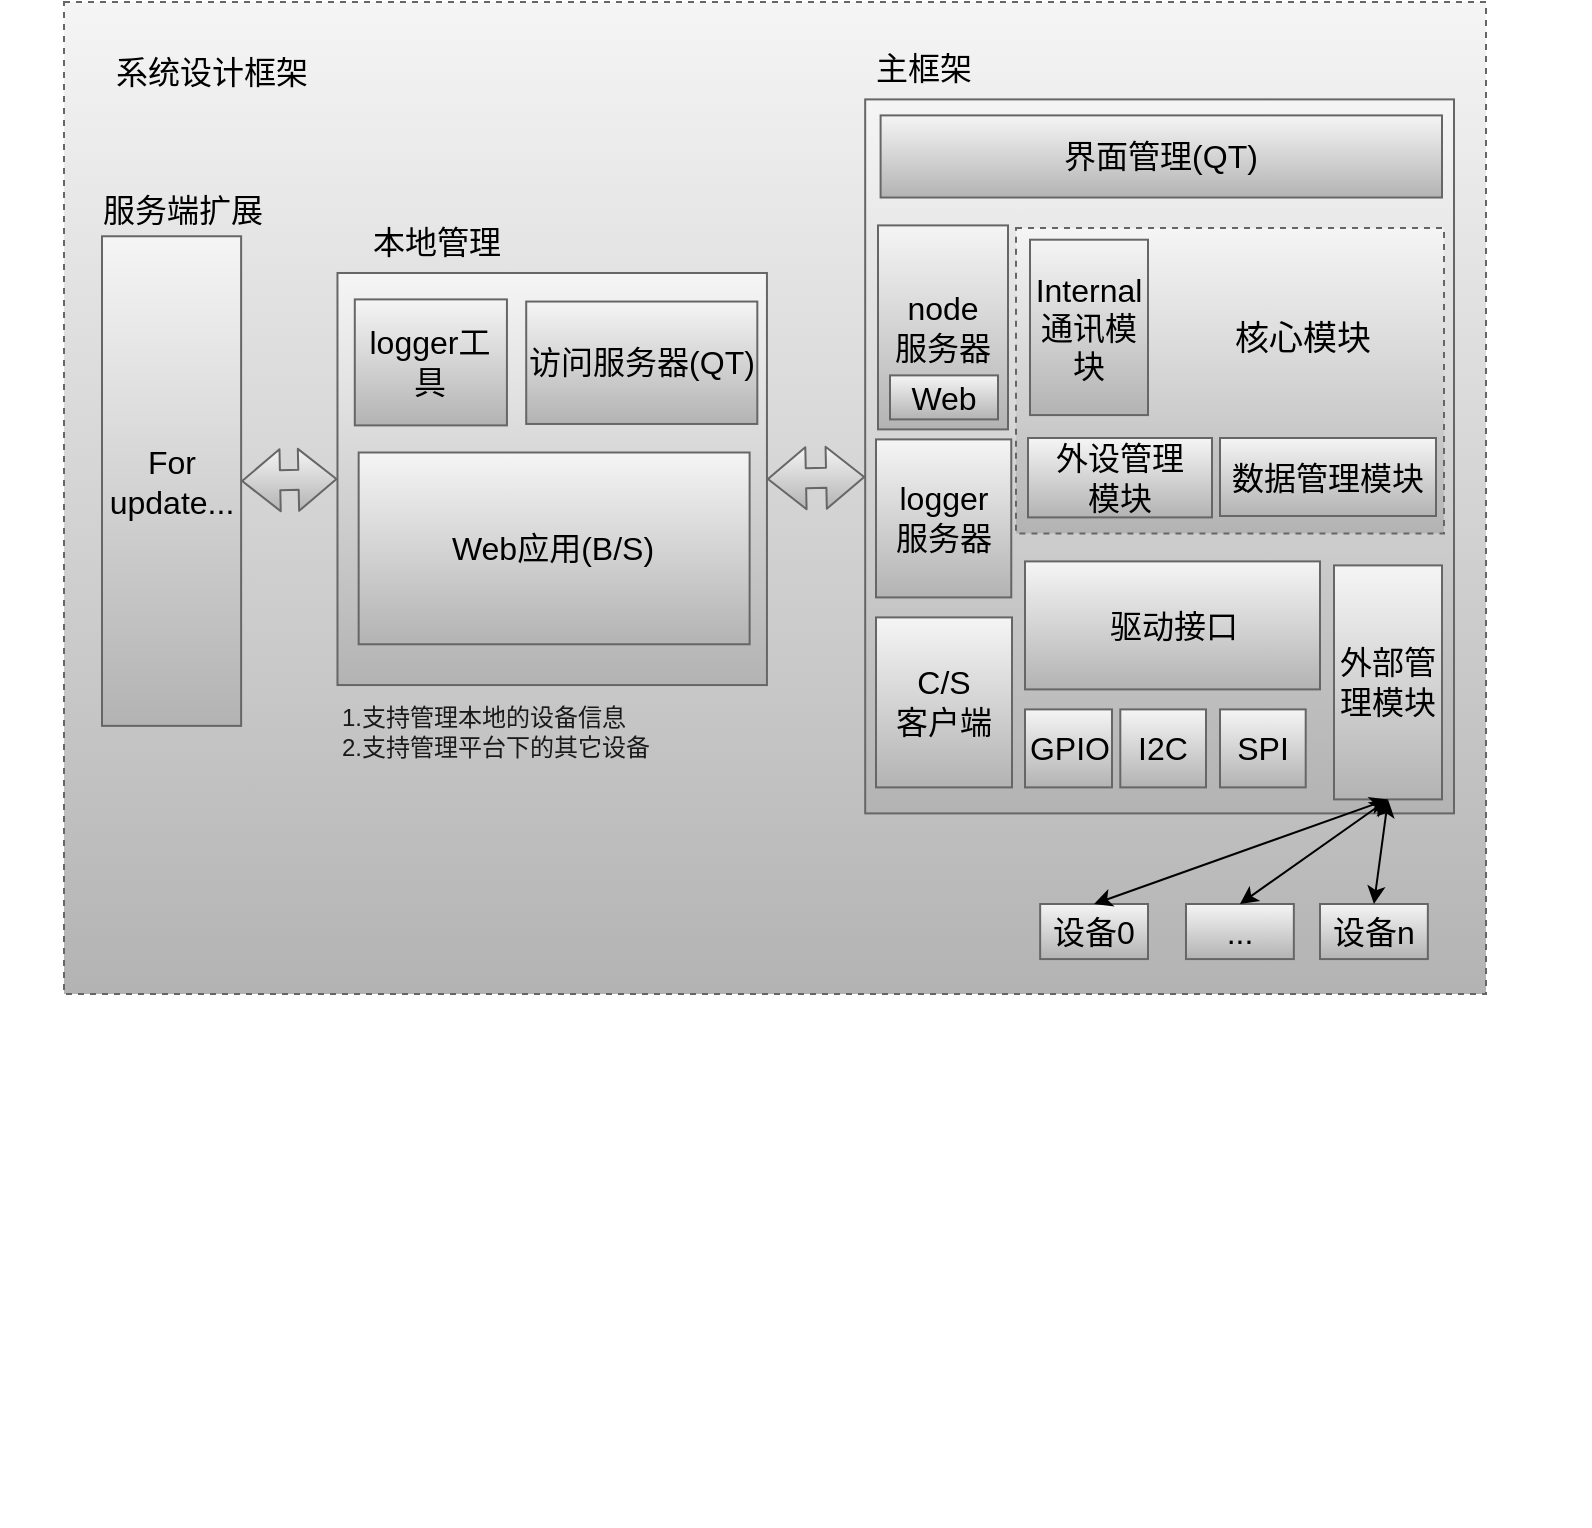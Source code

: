 <mxfile>
    <diagram id="THwRe8l1qz1Dv6zU9-bd" name="主框架">
        <mxGraphModel dx="1088" dy="516" grid="0" gridSize="10" guides="1" tooltips="1" connect="1" arrows="1" fold="1" page="1" pageScale="1" pageWidth="850" pageHeight="1100" math="0" shadow="0">
            <root>
                <mxCell id="0"/>
                <mxCell id="1" parent="0"/>
                <mxCell id="67" value="" style="group;movable=0;resizable=0;rotatable=0;deletable=0;editable=0;connectable=0;" parent="1" vertex="1" connectable="0">
                    <mxGeometry x="31" y="179" width="795" height="612" as="geometry"/>
                </mxCell>
                <mxCell id="160" value="" style="rounded=0;whiteSpace=wrap;html=1;fontSize=16;dashed=1;align=left;fillColor=#f5f5f5;strokeColor=#666666;gradientColor=#b3b3b3;movable=1;resizable=1;rotatable=1;deletable=1;editable=1;connectable=1;" vertex="1" parent="1">
                    <mxGeometry x="63" y="29" width="711" height="496" as="geometry"/>
                </mxCell>
                <mxCell id="161" value="" style="rounded=0;whiteSpace=wrap;html=1;fontSize=16;fillColor=#f5f5f5;gradientColor=#b3b3b3;strokeColor=#666666;fontColor=#000000;" vertex="1" parent="1">
                    <mxGeometry x="463.59" y="77.7" width="294.41" height="357" as="geometry"/>
                </mxCell>
                <mxCell id="162" value="&lt;br&gt;&lt;br&gt;" style="rounded=0;whiteSpace=wrap;html=1;fontSize=16;fillColor=#f5f5f5;gradientColor=#b3b3b3;strokeColor=#666666;fontColor=#000000;" vertex="1" parent="1">
                    <mxGeometry x="199.736" y="164.497" width="214.74" height="206.04" as="geometry"/>
                </mxCell>
                <mxCell id="163" value="访问服务器(QT)" style="rounded=0;whiteSpace=wrap;html=1;fontSize=16;fillColor=#f5f5f5;gradientColor=#b3b3b3;strokeColor=#666666;fontColor=#000000;" vertex="1" parent="1">
                    <mxGeometry x="294.107" y="178.777" width="115.555" height="61.2" as="geometry"/>
                </mxCell>
                <mxCell id="164" value="Web应用(B/S)" style="rounded=0;whiteSpace=wrap;html=1;fontSize=16;fillColor=#f5f5f5;gradientColor=#b3b3b3;strokeColor=#666666;fontColor=#000000;" vertex="1" parent="1">
                    <mxGeometry x="210.329" y="254.257" width="195.481" height="95.88" as="geometry"/>
                </mxCell>
                <mxCell id="165" value="本地管理" style="text;html=1;fillColor=none;align=center;verticalAlign=middle;whiteSpace=wrap;rounded=0;fontSize=16;fontColor=#000000;" vertex="1" parent="1">
                    <mxGeometry x="205.514" y="133.897" width="86.667" height="30.6" as="geometry"/>
                </mxCell>
                <mxCell id="166" value="" style="shape=flexArrow;endArrow=classic;startArrow=classic;html=1;exitX=1;exitY=0.5;exitDx=0;exitDy=0;fillColor=#f5f5f5;gradientColor=#b3b3b3;strokeColor=#666666;fontColor=#000000;" edge="1" parent="1" source="162">
                    <mxGeometry width="100" height="100" relative="1" as="geometry">
                        <mxPoint x="463.592" y="256.3" as="sourcePoint"/>
                        <mxPoint x="463.592" y="266.5" as="targetPoint"/>
                    </mxGeometry>
                </mxCell>
                <mxCell id="167" value="界面管理(QT)" style="rounded=0;whiteSpace=wrap;html=1;fontSize=16;fillColor=#f5f5f5;gradientColor=#b3b3b3;strokeColor=#666666;fontColor=#000000;" vertex="1" parent="1">
                    <mxGeometry x="471.3" y="85.7" width="280.7" height="41.06" as="geometry"/>
                </mxCell>
                <mxCell id="168" value="驱动接口" style="rounded=0;whiteSpace=wrap;html=1;fontSize=16;fillColor=#f5f5f5;gradientColor=#b3b3b3;strokeColor=#666666;fontColor=#000000;" vertex="1" parent="1">
                    <mxGeometry x="543.5" y="308.7" width="147.5" height="64" as="geometry"/>
                </mxCell>
                <mxCell id="169" value="外部管理模块" style="rounded=0;whiteSpace=wrap;html=1;fontSize=16;fillColor=#f5f5f5;gradientColor=#b3b3b3;strokeColor=#666666;fontColor=#000000;" vertex="1" parent="1">
                    <mxGeometry x="698" y="310.7" width="54" height="117" as="geometry"/>
                </mxCell>
                <mxCell id="170" value="主框架" style="text;html=1;fillColor=none;align=center;verticalAlign=middle;whiteSpace=wrap;rounded=0;fontSize=16;fontColor=#000000;" vertex="1" parent="1">
                    <mxGeometry x="463.592" y="47.1" width="57.778" height="30.6" as="geometry"/>
                </mxCell>
                <mxCell id="171" value="设备0" style="rounded=0;whiteSpace=wrap;html=1;fontSize=16;fillColor=#f5f5f5;gradientColor=#b3b3b3;strokeColor=#666666;fontColor=#000000;" vertex="1" parent="1">
                    <mxGeometry x="551.076" y="480.001" width="53.926" height="27.54" as="geometry"/>
                </mxCell>
                <mxCell id="172" value="For update..." style="rounded=0;whiteSpace=wrap;html=1;fontSize=16;fillColor=#f5f5f5;gradientColor=#b3b3b3;strokeColor=#666666;fontColor=#000000;" vertex="1" parent="1">
                    <mxGeometry x="82.0" y="146.133" width="69.56" height="244.8" as="geometry"/>
                </mxCell>
                <mxCell id="173" value="服务端扩展" style="text;html=1;fillColor=none;align=center;verticalAlign=middle;whiteSpace=wrap;rounded=0;fontSize=16;fontColor=#000000;" vertex="1" parent="1">
                    <mxGeometry x="79.44" y="117.618" width="86.667" height="30.6" as="geometry"/>
                </mxCell>
                <mxCell id="174" value="" style="shape=flexArrow;endArrow=classic;startArrow=classic;html=1;fontSize=16;exitX=1;exitY=0.5;exitDx=0;exitDy=0;entryX=0;entryY=0.5;entryDx=0;entryDy=0;fillColor=#f5f5f5;gradientColor=#b3b3b3;strokeColor=#666666;fontColor=#000000;" edge="1" parent="1" source="172" target="162">
                    <mxGeometry width="100" height="100" relative="1" as="geometry">
                        <mxPoint x="410.625" y="315.457" as="sourcePoint"/>
                        <mxPoint x="506.921" y="213.457" as="targetPoint"/>
                    </mxGeometry>
                </mxCell>
                <mxCell id="175" value="系统设计框架" style="text;html=1;fillColor=none;align=center;verticalAlign=middle;whiteSpace=wrap;rounded=0;dashed=1;fontSize=16;fontColor=#000000;" vertex="1" parent="1">
                    <mxGeometry x="79.44" y="48.811" width="115.555" height="30.6" as="geometry"/>
                </mxCell>
                <mxCell id="176" value="logger工具" style="rounded=0;whiteSpace=wrap;html=1;fontSize=16;fillColor=#f5f5f5;gradientColor=#b3b3b3;strokeColor=#666666;fontColor=#000000;" vertex="1" parent="1">
                    <mxGeometry x="208.4" y="177.7" width="76.07" height="63" as="geometry"/>
                </mxCell>
                <mxCell id="177" value="1.支持管理本地的设备信息&lt;br&gt;2.支持管理平台下的其它设备" style="text;html=1;align=left;verticalAlign=middle;whiteSpace=wrap;rounded=0;fontColor=#1A1A1A;" vertex="1" parent="1">
                    <mxGeometry x="199.736" y="378.697" width="219.555" height="30.6" as="geometry"/>
                </mxCell>
                <mxCell id="178" value="..." style="rounded=0;whiteSpace=wrap;html=1;fontSize=16;fillColor=#f5f5f5;gradientColor=#b3b3b3;strokeColor=#666666;fontColor=#000000;" vertex="1" parent="1">
                    <mxGeometry x="623.997" y="480.001" width="53.926" height="27.54" as="geometry"/>
                </mxCell>
                <mxCell id="179" value="设备n" style="rounded=0;whiteSpace=wrap;html=1;fontSize=16;fillColor=#f5f5f5;gradientColor=#b3b3b3;strokeColor=#666666;fontColor=#000000;" vertex="1" parent="1">
                    <mxGeometry x="690.998" y="480.001" width="53.926" height="27.54" as="geometry"/>
                </mxCell>
                <mxCell id="180" value="" style="endArrow=classic;startArrow=classic;html=1;fontColor=#000000;strokeColor=#000000;entryX=0.5;entryY=1;entryDx=0;entryDy=0;exitX=0.5;exitY=0;exitDx=0;exitDy=0;" edge="1" parent="1" source="171" target="169">
                    <mxGeometry width="50" height="50" relative="1" as="geometry">
                        <mxPoint x="425.073" y="536.8" as="sourcePoint"/>
                        <mxPoint x="473.222" y="485.8" as="targetPoint"/>
                    </mxGeometry>
                </mxCell>
                <mxCell id="181" value="" style="endArrow=classic;startArrow=classic;html=1;fontColor=#000000;strokeColor=#000000;entryX=0.5;entryY=1;entryDx=0;entryDy=0;exitX=0.5;exitY=0;exitDx=0;exitDy=0;" edge="1" parent="1" source="179" target="169">
                    <mxGeometry width="50" height="50" relative="1" as="geometry">
                        <mxPoint x="434.703" y="547" as="sourcePoint"/>
                        <mxPoint x="521.37" y="470.5" as="targetPoint"/>
                    </mxGeometry>
                </mxCell>
                <mxCell id="182" value="" style="endArrow=classic;startArrow=classic;html=1;fontColor=#000000;strokeColor=#000000;entryX=0.5;entryY=1;entryDx=0;entryDy=0;exitX=0.5;exitY=0;exitDx=0;exitDy=0;" edge="1" parent="1" source="178" target="169">
                    <mxGeometry width="50" height="50" relative="1" as="geometry">
                        <mxPoint x="497.296" y="297.1" as="sourcePoint"/>
                        <mxPoint x="545.444" y="246.1" as="targetPoint"/>
                    </mxGeometry>
                </mxCell>
                <mxCell id="183" value="node&lt;br&gt;服务器" style="rounded=0;whiteSpace=wrap;html=1;fontSize=16;fillColor=#f5f5f5;gradientColor=#b3b3b3;strokeColor=#666666;fontColor=#000000;" vertex="1" parent="1">
                    <mxGeometry x="470" y="140.7" width="65" height="102" as="geometry"/>
                </mxCell>
                <mxCell id="184" value="C/S&lt;br&gt;客户端" style="rounded=0;whiteSpace=wrap;html=1;fontSize=16;fillColor=#f5f5f5;gradientColor=#b3b3b3;strokeColor=#666666;fontColor=#000000;" vertex="1" parent="1">
                    <mxGeometry x="469" y="336.7" width="68" height="85" as="geometry"/>
                </mxCell>
                <mxCell id="185" value="" style="rounded=0;whiteSpace=wrap;html=1;fontSize=16;fillColor=#f5f5f5;gradientColor=#b3b3b3;strokeColor=#666666;fontColor=#000000;dashed=1;" vertex="1" parent="1">
                    <mxGeometry x="539" y="141.98" width="214" height="152.72" as="geometry"/>
                </mxCell>
                <mxCell id="186" value="Internal通讯模块" style="rounded=0;whiteSpace=wrap;html=1;fontSize=16;fillColor=#f5f5f5;gradientColor=#b3b3b3;strokeColor=#666666;fontColor=#000000;" vertex="1" parent="1">
                    <mxGeometry x="546" y="147.85" width="59" height="87.7" as="geometry"/>
                </mxCell>
                <mxCell id="187" value="Web" style="rounded=0;whiteSpace=wrap;html=1;fontSize=16;fillColor=#f5f5f5;gradientColor=#b3b3b3;strokeColor=#666666;fontColor=#000000;" vertex="1" parent="1">
                    <mxGeometry x="476" y="215.7" width="54" height="22" as="geometry"/>
                </mxCell>
                <mxCell id="188" value="外设管理&lt;br&gt;模块" style="rounded=0;whiteSpace=wrap;html=1;fontSize=16;fillColor=#f5f5f5;gradientColor=#b3b3b3;strokeColor=#666666;fontColor=#000000;" vertex="1" parent="1">
                    <mxGeometry x="545" y="247" width="92" height="39.7" as="geometry"/>
                </mxCell>
                <mxCell id="189" value="核心模块" style="text;html=1;strokeColor=none;fillColor=none;align=center;verticalAlign=middle;whiteSpace=wrap;rounded=0;dashed=1;fontSize=17;" vertex="1" parent="1">
                    <mxGeometry x="637" y="186.0" width="91" height="24" as="geometry"/>
                </mxCell>
                <mxCell id="190" value="logger&lt;br&gt;服务器" style="rounded=0;whiteSpace=wrap;html=1;fontSize=16;fillColor=#f5f5f5;gradientColor=#b3b3b3;strokeColor=#666666;fontColor=#000000;" vertex="1" parent="1">
                    <mxGeometry x="469" y="247.7" width="67.63" height="79.01" as="geometry"/>
                </mxCell>
                <mxCell id="191" value="数据管理模块" style="rounded=0;whiteSpace=wrap;html=1;fontSize=16;fillColor=#f5f5f5;gradientColor=#b3b3b3;strokeColor=#666666;fontColor=#000000;" vertex="1" parent="1">
                    <mxGeometry x="641" y="247" width="108" height="39" as="geometry"/>
                </mxCell>
                <mxCell id="192" value="GPIO" style="rounded=0;whiteSpace=wrap;html=1;fontSize=16;fillColor=#f5f5f5;gradientColor=#b3b3b3;strokeColor=#666666;fontColor=#000000;" vertex="1" parent="1">
                    <mxGeometry x="543.5" y="382.7" width="43.5" height="39" as="geometry"/>
                </mxCell>
                <mxCell id="193" value="I2C" style="rounded=0;whiteSpace=wrap;html=1;fontSize=16;fillColor=#f5f5f5;gradientColor=#b3b3b3;strokeColor=#666666;fontColor=#000000;" vertex="1" parent="1">
                    <mxGeometry x="591.15" y="382.7" width="42.85" height="39" as="geometry"/>
                </mxCell>
                <mxCell id="194" value="SPI" style="rounded=0;whiteSpace=wrap;html=1;fontSize=16;fillColor=#f5f5f5;gradientColor=#b3b3b3;strokeColor=#666666;fontColor=#000000;" vertex="1" parent="1">
                    <mxGeometry x="641" y="382.7" width="42.85" height="39" as="geometry"/>
                </mxCell>
            </root>
        </mxGraphModel>
    </diagram>
    <diagram id="ACrNAbauUmubVH4ldrk3" name="通讯模型">
        <mxGraphModel dx="958" dy="722" grid="0" gridSize="10" guides="1" tooltips="1" connect="1" arrows="1" fold="1" page="1" pageScale="1" pageWidth="850" pageHeight="1100" math="0" shadow="0">
            <root>
                <mxCell id="6MT6xcnZ7tGKdglzYl4U-0"/>
                <mxCell id="6MT6xcnZ7tGKdglzYl4U-1" parent="6MT6xcnZ7tGKdglzYl4U-0"/>
                <mxCell id="6MT6xcnZ7tGKdglzYl4U-2" value="" style="endArrow=none;html=1;" parent="6MT6xcnZ7tGKdglzYl4U-1" edge="1">
                    <mxGeometry width="50" height="50" relative="1" as="geometry">
                        <mxPoint x="110" y="440" as="sourcePoint"/>
                        <mxPoint x="110" y="280" as="targetPoint"/>
                    </mxGeometry>
                </mxCell>
                <mxCell id="6MT6xcnZ7tGKdglzYl4U-3" value="" style="endArrow=none;html=1;" parent="6MT6xcnZ7tGKdglzYl4U-1" edge="1">
                    <mxGeometry width="50" height="50" relative="1" as="geometry">
                        <mxPoint x="230" y="440" as="sourcePoint"/>
                        <mxPoint x="230" y="280" as="targetPoint"/>
                    </mxGeometry>
                </mxCell>
                <mxCell id="6MT6xcnZ7tGKdglzYl4U-4" value="" style="endArrow=classic;html=1;" parent="6MT6xcnZ7tGKdglzYl4U-1" edge="1">
                    <mxGeometry width="50" height="50" relative="1" as="geometry">
                        <mxPoint x="110" y="320" as="sourcePoint"/>
                        <mxPoint x="230" y="320" as="targetPoint"/>
                    </mxGeometry>
                </mxCell>
                <mxCell id="6MT6xcnZ7tGKdglzYl4U-5" value="sessid=0, ACK=0" style="text;html=1;strokeColor=none;fillColor=none;align=center;verticalAlign=middle;whiteSpace=wrap;rounded=0;" parent="6MT6xcnZ7tGKdglzYl4U-1" vertex="1">
                    <mxGeometry x="130" y="280" width="80" height="30" as="geometry"/>
                </mxCell>
                <mxCell id="6MT6xcnZ7tGKdglzYl4U-7" value="客户端" style="text;html=1;strokeColor=none;fillColor=none;align=center;verticalAlign=middle;whiteSpace=wrap;rounded=0;" parent="6MT6xcnZ7tGKdglzYl4U-1" vertex="1">
                    <mxGeometry x="40" y="240" width="130" height="30" as="geometry"/>
                </mxCell>
                <mxCell id="6MT6xcnZ7tGKdglzYl4U-8" value="服务器" style="text;html=1;strokeColor=none;fillColor=none;align=center;verticalAlign=middle;whiteSpace=wrap;rounded=0;" parent="6MT6xcnZ7tGKdglzYl4U-1" vertex="1">
                    <mxGeometry x="170" y="240" width="120" height="30" as="geometry"/>
                </mxCell>
                <mxCell id="6MT6xcnZ7tGKdglzYl4U-9" value="" style="endArrow=none;html=1;startArrow=classic;startFill=1;endFill=0;" parent="6MT6xcnZ7tGKdglzYl4U-1" edge="1">
                    <mxGeometry width="50" height="50" relative="1" as="geometry">
                        <mxPoint x="110" y="370" as="sourcePoint"/>
                        <mxPoint x="230" y="370" as="targetPoint"/>
                    </mxGeometry>
                </mxCell>
                <mxCell id="6MT6xcnZ7tGKdglzYl4U-11" value="&lt;h1&gt;通讯模型&lt;/h1&gt;&lt;div&gt;1.对于TCP协议因为有协议层保证，可以确定有效连接，不过基于串口连接，从硬件层面无法判断有效连接，所以增加session_id来判断连接，不过对于TCP因为考虑统一性问题，也执行相同接口.&lt;/div&gt;&lt;div&gt;2.对于整个连接要有周期性的心跳检测连接性以及超时断开连接(定义为5s未收到数据)&lt;/div&gt;&lt;div&gt;3.重发机制，如果未收到ack，则进行重发(100ms)&lt;/div&gt;&lt;div&gt;4.协议格式详细看文档说明&lt;/div&gt;&lt;div&gt;&lt;br&gt;&lt;/div&gt;" style="text;html=1;strokeColor=none;fillColor=none;spacing=5;spacingTop=-20;whiteSpace=wrap;overflow=hidden;rounded=0;" parent="6MT6xcnZ7tGKdglzYl4U-1" vertex="1">
                    <mxGeometry x="30" y="20" width="340" height="150" as="geometry"/>
                </mxCell>
                <mxCell id="6MT6xcnZ7tGKdglzYl4U-13" value="sessid=非0值, ACK=1" style="text;html=1;strokeColor=none;fillColor=none;align=center;verticalAlign=middle;whiteSpace=wrap;rounded=0;" parent="6MT6xcnZ7tGKdglzYl4U-1" vertex="1">
                    <mxGeometry x="130" y="340" width="80" height="30" as="geometry"/>
                </mxCell>
                <mxCell id="6MT6xcnZ7tGKdglzYl4U-15" value="disconnect" style="text;html=1;strokeColor=none;fillColor=none;align=center;verticalAlign=middle;whiteSpace=wrap;rounded=0;" parent="6MT6xcnZ7tGKdglzYl4U-1" vertex="1">
                    <mxGeometry x="40" y="300" width="60" height="30" as="geometry"/>
                </mxCell>
                <mxCell id="6MT6xcnZ7tGKdglzYl4U-16" value="disconnect" style="text;html=1;strokeColor=none;fillColor=none;align=center;verticalAlign=middle;whiteSpace=wrap;rounded=0;" parent="6MT6xcnZ7tGKdglzYl4U-1" vertex="1">
                    <mxGeometry x="240" y="310" width="60" height="30" as="geometry"/>
                </mxCell>
                <mxCell id="6MT6xcnZ7tGKdglzYl4U-17" value="connect" style="text;html=1;strokeColor=none;fillColor=none;align=center;verticalAlign=middle;whiteSpace=wrap;rounded=0;" parent="6MT6xcnZ7tGKdglzYl4U-1" vertex="1">
                    <mxGeometry x="240" y="340" width="60" height="30" as="geometry"/>
                </mxCell>
                <mxCell id="6MT6xcnZ7tGKdglzYl4U-18" value="connect" style="text;html=1;strokeColor=none;fillColor=none;align=center;verticalAlign=middle;whiteSpace=wrap;rounded=0;" parent="6MT6xcnZ7tGKdglzYl4U-1" vertex="1">
                    <mxGeometry x="40" y="380" width="60" height="30" as="geometry"/>
                </mxCell>
                <mxCell id="6MT6xcnZ7tGKdglzYl4U-19" value="" style="endArrow=classic;html=1;" parent="6MT6xcnZ7tGKdglzYl4U-1" edge="1">
                    <mxGeometry width="50" height="50" relative="1" as="geometry">
                        <mxPoint x="110" y="420" as="sourcePoint"/>
                        <mxPoint x="230" y="420" as="targetPoint"/>
                    </mxGeometry>
                </mxCell>
                <mxCell id="6MT6xcnZ7tGKdglzYl4U-21" value="HeartBeats" style="text;html=1;strokeColor=none;fillColor=none;align=center;verticalAlign=middle;whiteSpace=wrap;rounded=0;" parent="6MT6xcnZ7tGKdglzYl4U-1" vertex="1">
                    <mxGeometry x="140" y="390" width="60" height="30" as="geometry"/>
                </mxCell>
                <mxCell id="6MT6xcnZ7tGKdglzYl4U-22" value="建立连接过程" style="text;html=1;strokeColor=none;fillColor=none;align=center;verticalAlign=middle;whiteSpace=wrap;rounded=0;" parent="6MT6xcnZ7tGKdglzYl4U-1" vertex="1">
                    <mxGeometry x="40" y="190" width="80" height="30" as="geometry"/>
                </mxCell>
            </root>
        </mxGraphModel>
    </diagram>
    <diagram id="Ky74j_L9Zw_42Eufgts8" name="web工作模型">
        <mxGraphModel dx="958" dy="722" grid="1" gridSize="10" guides="1" tooltips="1" connect="1" arrows="1" fold="1" page="1" pageScale="1" pageWidth="850" pageHeight="1100" math="0" shadow="0">
            <root>
                <mxCell id="yHW17IqysUY0wl2Y41b0-0"/>
                <mxCell id="yHW17IqysUY0wl2Y41b0-1" parent="yHW17IqysUY0wl2Y41b0-0"/>
                <mxCell id="Qnr-Zf2ar3ZeyyXNIGNR-0" value="" style="endArrow=none;html=1;" edge="1" parent="yHW17IqysUY0wl2Y41b0-1">
                    <mxGeometry width="50" height="50" relative="1" as="geometry">
                        <mxPoint x="119.5" y="680" as="sourcePoint"/>
                        <mxPoint x="119.5" y="250" as="targetPoint"/>
                    </mxGeometry>
                </mxCell>
                <mxCell id="Qnr-Zf2ar3ZeyyXNIGNR-1" value="" style="endArrow=none;html=1;" edge="1" parent="yHW17IqysUY0wl2Y41b0-1">
                    <mxGeometry width="50" height="50" relative="1" as="geometry">
                        <mxPoint x="280" y="680" as="sourcePoint"/>
                        <mxPoint x="280" y="250" as="targetPoint"/>
                    </mxGeometry>
                </mxCell>
                <mxCell id="Qnr-Zf2ar3ZeyyXNIGNR-4" value="浏览器" style="text;html=1;strokeColor=none;fillColor=none;align=center;verticalAlign=middle;whiteSpace=wrap;rounded=0;" vertex="1" parent="yHW17IqysUY0wl2Y41b0-1">
                    <mxGeometry x="90" y="210" width="60" height="30" as="geometry"/>
                </mxCell>
                <mxCell id="Qnr-Zf2ar3ZeyyXNIGNR-5" value="node服务器" style="text;html=1;strokeColor=none;fillColor=none;align=center;verticalAlign=middle;whiteSpace=wrap;rounded=0;" vertex="1" parent="yHW17IqysUY0wl2Y41b0-1">
                    <mxGeometry x="240" y="210" width="80" height="30" as="geometry"/>
                </mxCell>
                <mxCell id="Qnr-Zf2ar3ZeyyXNIGNR-14" value="TCP连接" style="text;html=1;strokeColor=none;fillColor=none;align=center;verticalAlign=middle;whiteSpace=wrap;rounded=0;" vertex="1" parent="yHW17IqysUY0wl2Y41b0-1">
                    <mxGeometry x="320" y="180" width="60" height="20" as="geometry"/>
                </mxCell>
                <mxCell id="Qnr-Zf2ar3ZeyyXNIGNR-15" value="" style="endArrow=none;html=1;" edge="1" parent="yHW17IqysUY0wl2Y41b0-1">
                    <mxGeometry width="50" height="50" relative="1" as="geometry">
                        <mxPoint x="440" y="680" as="sourcePoint"/>
                        <mxPoint x="440" y="250" as="targetPoint"/>
                    </mxGeometry>
                </mxCell>
                <mxCell id="Qnr-Zf2ar3ZeyyXNIGNR-16" value="主控程序(基于asio实现的tcp服务器)" style="text;html=1;strokeColor=none;fillColor=none;align=center;verticalAlign=middle;whiteSpace=wrap;rounded=0;" vertex="1" parent="yHW17IqysUY0wl2Y41b0-1">
                    <mxGeometry x="400" y="210" width="120" height="30" as="geometry"/>
                </mxCell>
                <mxCell id="Qnr-Zf2ar3ZeyyXNIGNR-17" value="基于http协议的网络通讯" style="text;html=1;strokeColor=none;fillColor=none;align=center;verticalAlign=middle;whiteSpace=wrap;rounded=0;" vertex="1" parent="yHW17IqysUY0wl2Y41b0-1">
                    <mxGeometry x="150" y="165" width="90" height="45" as="geometry"/>
                </mxCell>
                <mxCell id="Qnr-Zf2ar3ZeyyXNIGNR-18" value="" style="endArrow=classic;html=1;" edge="1" parent="yHW17IqysUY0wl2Y41b0-1">
                    <mxGeometry width="50" height="50" relative="1" as="geometry">
                        <mxPoint x="120" y="300" as="sourcePoint"/>
                        <mxPoint x="280" y="300" as="targetPoint"/>
                    </mxGeometry>
                </mxCell>
                <mxCell id="Qnr-Zf2ar3ZeyyXNIGNR-19" value="发起页面请求(html, js, css)" style="edgeLabel;html=1;align=center;verticalAlign=middle;resizable=0;points=[];" vertex="1" connectable="0" parent="Qnr-Zf2ar3ZeyyXNIGNR-18">
                    <mxGeometry x="0.222" y="-6" relative="1" as="geometry">
                        <mxPoint x="-22" y="-16" as="offset"/>
                    </mxGeometry>
                </mxCell>
                <mxCell id="Qnr-Zf2ar3ZeyyXNIGNR-20" value="" style="endArrow=none;html=1;startArrow=classic;startFill=1;endFill=0;" edge="1" parent="yHW17IqysUY0wl2Y41b0-1">
                    <mxGeometry width="50" height="50" relative="1" as="geometry">
                        <mxPoint x="120" y="350" as="sourcePoint"/>
                        <mxPoint x="280" y="350" as="targetPoint"/>
                    </mxGeometry>
                </mxCell>
                <mxCell id="Qnr-Zf2ar3ZeyyXNIGNR-21" value="返回对应页面" style="edgeLabel;html=1;align=center;verticalAlign=middle;resizable=0;points=[];" vertex="1" connectable="0" parent="Qnr-Zf2ar3ZeyyXNIGNR-20">
                    <mxGeometry x="0.222" y="-6" relative="1" as="geometry">
                        <mxPoint x="-22" y="-16" as="offset"/>
                    </mxGeometry>
                </mxCell>
                <mxCell id="Qnr-Zf2ar3ZeyyXNIGNR-22" value="" style="endArrow=classic;html=1;" edge="1" parent="yHW17IqysUY0wl2Y41b0-1">
                    <mxGeometry width="50" height="50" relative="1" as="geometry">
                        <mxPoint x="120" y="400" as="sourcePoint"/>
                        <mxPoint x="280" y="400" as="targetPoint"/>
                        <Array as="points"/>
                    </mxGeometry>
                </mxCell>
                <mxCell id="Qnr-Zf2ar3ZeyyXNIGNR-23" value="动态请求(DeviceSet)" style="edgeLabel;html=1;align=center;verticalAlign=middle;resizable=0;points=[];" vertex="1" connectable="0" parent="Qnr-Zf2ar3ZeyyXNIGNR-22">
                    <mxGeometry x="0.222" y="-6" relative="1" as="geometry">
                        <mxPoint x="-22" y="-16" as="offset"/>
                    </mxGeometry>
                </mxCell>
                <mxCell id="Qnr-Zf2ar3ZeyyXNIGNR-24" value="" style="curved=1;endArrow=classic;html=1;" edge="1" parent="yHW17IqysUY0wl2Y41b0-1">
                    <mxGeometry width="50" height="50" relative="1" as="geometry">
                        <mxPoint x="280" y="400" as="sourcePoint"/>
                        <mxPoint x="280" y="490" as="targetPoint"/>
                        <Array as="points">
                            <mxPoint x="320" y="420"/>
                            <mxPoint x="310" y="460"/>
                        </Array>
                    </mxGeometry>
                </mxCell>
                <mxCell id="Qnr-Zf2ar3ZeyyXNIGNR-25" value="转换成主控命令" style="text;html=1;strokeColor=none;fillColor=none;align=center;verticalAlign=middle;whiteSpace=wrap;rounded=0;" vertex="1" parent="yHW17IqysUY0wl2Y41b0-1">
                    <mxGeometry x="320" y="420" width="60" height="30" as="geometry"/>
                </mxCell>
                <mxCell id="Qnr-Zf2ar3ZeyyXNIGNR-26" value="" style="endArrow=none;html=1;startArrow=classic;startFill=1;endFill=0;" edge="1" parent="yHW17IqysUY0wl2Y41b0-1">
                    <mxGeometry width="50" height="50" relative="1" as="geometry">
                        <mxPoint x="120" y="490" as="sourcePoint"/>
                        <mxPoint x="280" y="490" as="targetPoint"/>
                    </mxGeometry>
                </mxCell>
                <mxCell id="Qnr-Zf2ar3ZeyyXNIGNR-27" value="应答命令结果" style="edgeLabel;html=1;align=center;verticalAlign=middle;resizable=0;points=[];" vertex="1" connectable="0" parent="Qnr-Zf2ar3ZeyyXNIGNR-26">
                    <mxGeometry x="0.222" y="-6" relative="1" as="geometry">
                        <mxPoint x="-22" y="-16" as="offset"/>
                    </mxGeometry>
                </mxCell>
                <mxCell id="Qnr-Zf2ar3ZeyyXNIGNR-28" value="" style="endArrow=classic;html=1;" edge="1" parent="yHW17IqysUY0wl2Y41b0-1">
                    <mxGeometry width="50" height="50" relative="1" as="geometry">
                        <mxPoint x="280" y="530" as="sourcePoint"/>
                        <mxPoint x="440" y="530" as="targetPoint"/>
                    </mxGeometry>
                </mxCell>
                <mxCell id="Qnr-Zf2ar3ZeyyXNIGNR-29" value="命令提交到tcp服务器&lt;br&gt;如!setDev 0,0" style="edgeLabel;html=1;align=center;verticalAlign=middle;resizable=0;points=[];" vertex="1" connectable="0" parent="Qnr-Zf2ar3ZeyyXNIGNR-28">
                    <mxGeometry x="0.222" y="-6" relative="1" as="geometry">
                        <mxPoint x="-18" y="-26" as="offset"/>
                    </mxGeometry>
                </mxCell>
                <mxCell id="Qnr-Zf2ar3ZeyyXNIGNR-30" value="" style="curved=1;endArrow=classic;html=1;" edge="1" parent="yHW17IqysUY0wl2Y41b0-1">
                    <mxGeometry width="50" height="50" relative="1" as="geometry">
                        <mxPoint x="440" y="530" as="sourcePoint"/>
                        <mxPoint x="440" y="620" as="targetPoint"/>
                        <Array as="points">
                            <mxPoint x="480" y="550"/>
                            <mxPoint x="470" y="590"/>
                        </Array>
                    </mxGeometry>
                </mxCell>
                <mxCell id="Qnr-Zf2ar3ZeyyXNIGNR-32" value="处理硬件，同时更新内部状态" style="text;html=1;strokeColor=none;fillColor=none;align=center;verticalAlign=middle;whiteSpace=wrap;rounded=0;" vertex="1" parent="yHW17IqysUY0wl2Y41b0-1">
                    <mxGeometry x="480" y="550" width="90" height="50" as="geometry"/>
                </mxCell>
                <mxCell id="Qnr-Zf2ar3ZeyyXNIGNR-33" value="" style="endArrow=none;html=1;startArrow=classic;startFill=1;endFill=0;" edge="1" parent="yHW17IqysUY0wl2Y41b0-1">
                    <mxGeometry width="50" height="50" relative="1" as="geometry">
                        <mxPoint x="280" y="620" as="sourcePoint"/>
                        <mxPoint x="440" y="620" as="targetPoint"/>
                    </mxGeometry>
                </mxCell>
                <mxCell id="Qnr-Zf2ar3ZeyyXNIGNR-34" value="通知node更新状态" style="edgeLabel;html=1;align=center;verticalAlign=middle;resizable=0;points=[];" vertex="1" connectable="0" parent="Qnr-Zf2ar3ZeyyXNIGNR-33">
                    <mxGeometry x="0.222" y="-6" relative="1" as="geometry">
                        <mxPoint x="-18" y="-16" as="offset"/>
                    </mxGeometry>
                </mxCell>
                <mxCell id="Qnr-Zf2ar3ZeyyXNIGNR-36" value="" style="endArrow=none;html=1;startArrow=classic;startFill=1;endFill=0;" edge="1" parent="yHW17IqysUY0wl2Y41b0-1">
                    <mxGeometry width="50" height="50" relative="1" as="geometry">
                        <mxPoint x="120" y="650" as="sourcePoint"/>
                        <mxPoint x="280" y="650" as="targetPoint"/>
                        <Array as="points">
                            <mxPoint x="210" y="650"/>
                        </Array>
                    </mxGeometry>
                </mxCell>
                <mxCell id="Qnr-Zf2ar3ZeyyXNIGNR-37" value="页面状态更新" style="edgeLabel;html=1;align=center;verticalAlign=middle;resizable=0;points=[];" vertex="1" connectable="0" parent="Qnr-Zf2ar3ZeyyXNIGNR-36">
                    <mxGeometry x="0.222" y="-6" relative="1" as="geometry">
                        <mxPoint x="-22" y="-16" as="offset"/>
                    </mxGeometry>
                </mxCell>
                <mxCell id="Qnr-Zf2ar3ZeyyXNIGNR-40" value="" style="endArrow=none;startArrow=none;html=1;dashed=1;startFill=0;endFill=0;exitX=1;exitY=0.5;exitDx=0;exitDy=0;" edge="1" parent="yHW17IqysUY0wl2Y41b0-1" source="Qnr-Zf2ar3ZeyyXNIGNR-5">
                    <mxGeometry width="50" height="50" relative="1" as="geometry">
                        <mxPoint x="310" y="225" as="sourcePoint"/>
                        <mxPoint x="400" y="225" as="targetPoint"/>
                    </mxGeometry>
                </mxCell>
                <mxCell id="Qnr-Zf2ar3ZeyyXNIGNR-43" value="" style="endArrow=none;html=1;dashed=1;entryX=0;entryY=0.5;entryDx=0;entryDy=0;exitX=1;exitY=0.5;exitDx=0;exitDy=0;" edge="1" parent="yHW17IqysUY0wl2Y41b0-1" source="Qnr-Zf2ar3ZeyyXNIGNR-4" target="Qnr-Zf2ar3ZeyyXNIGNR-5">
                    <mxGeometry width="50" height="50" relative="1" as="geometry">
                        <mxPoint x="220" y="410" as="sourcePoint"/>
                        <mxPoint x="270" y="360" as="targetPoint"/>
                    </mxGeometry>
                </mxCell>
            </root>
        </mxGraphModel>
    </diagram>
</mxfile>